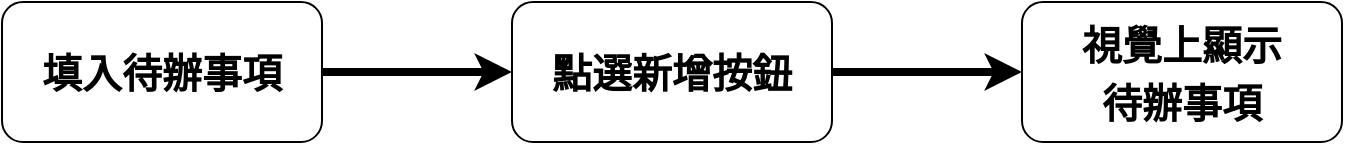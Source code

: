 <mxfile version="13.1.3">
    <diagram id="6hGFLwfOUW9BJ-s0fimq" name="Page-1">
        <mxGraphModel dx="867" dy="700" grid="1" gridSize="10" guides="1" tooltips="1" connect="1" arrows="1" fold="1" page="1" pageScale="1" pageWidth="800" pageHeight="200" math="0" shadow="0">
            <root>
                <mxCell id="0"/>
                <mxCell id="1" parent="0"/>
                <mxCell id="15" style="edgeStyle=orthogonalEdgeStyle;rounded=0;orthogonalLoop=1;jettySize=auto;html=1;exitX=1;exitY=0.5;exitDx=0;exitDy=0;strokeWidth=4;" parent="1" source="3" target="6" edge="1">
                    <mxGeometry relative="1" as="geometry"/>
                </mxCell>
                <mxCell id="3" value="&lt;span style=&quot;font-size: 20px&quot;&gt;點選新增按鈕&lt;br&gt;&lt;/span&gt;" style="rounded=1;whiteSpace=wrap;html=1;fontFamily=微軟正黑體;fontSize=24;fontStyle=1" parent="1" vertex="1">
                    <mxGeometry x="320" y="65" width="160" height="70" as="geometry"/>
                </mxCell>
                <mxCell id="37" style="edgeStyle=orthogonalEdgeStyle;rounded=0;orthogonalLoop=1;jettySize=auto;html=1;exitX=1;exitY=0.5;exitDx=0;exitDy=0;entryX=0;entryY=0.5;entryDx=0;entryDy=0;strokeWidth=4;" parent="1" source="4" target="3" edge="1">
                    <mxGeometry relative="1" as="geometry"/>
                </mxCell>
                <mxCell id="4" value="&lt;span style=&quot;font-size: 20px&quot;&gt;填入待辦事項&lt;/span&gt;" style="rounded=1;whiteSpace=wrap;html=1;fontFamily=微軟正黑體;fontSize=24;fontStyle=1" parent="1" vertex="1">
                    <mxGeometry x="65" y="65" width="160" height="70" as="geometry"/>
                </mxCell>
                <mxCell id="6" value="&lt;span style=&quot;font-size: 20px&quot;&gt;視覺上顯示&lt;br&gt;待辦事項&lt;br&gt;&lt;/span&gt;" style="rounded=1;whiteSpace=wrap;html=1;fontFamily=微軟正黑體;fontSize=24;fontStyle=1" parent="1" vertex="1">
                    <mxGeometry x="575" y="65" width="160" height="70" as="geometry"/>
                </mxCell>
            </root>
        </mxGraphModel>
    </diagram>
</mxfile>